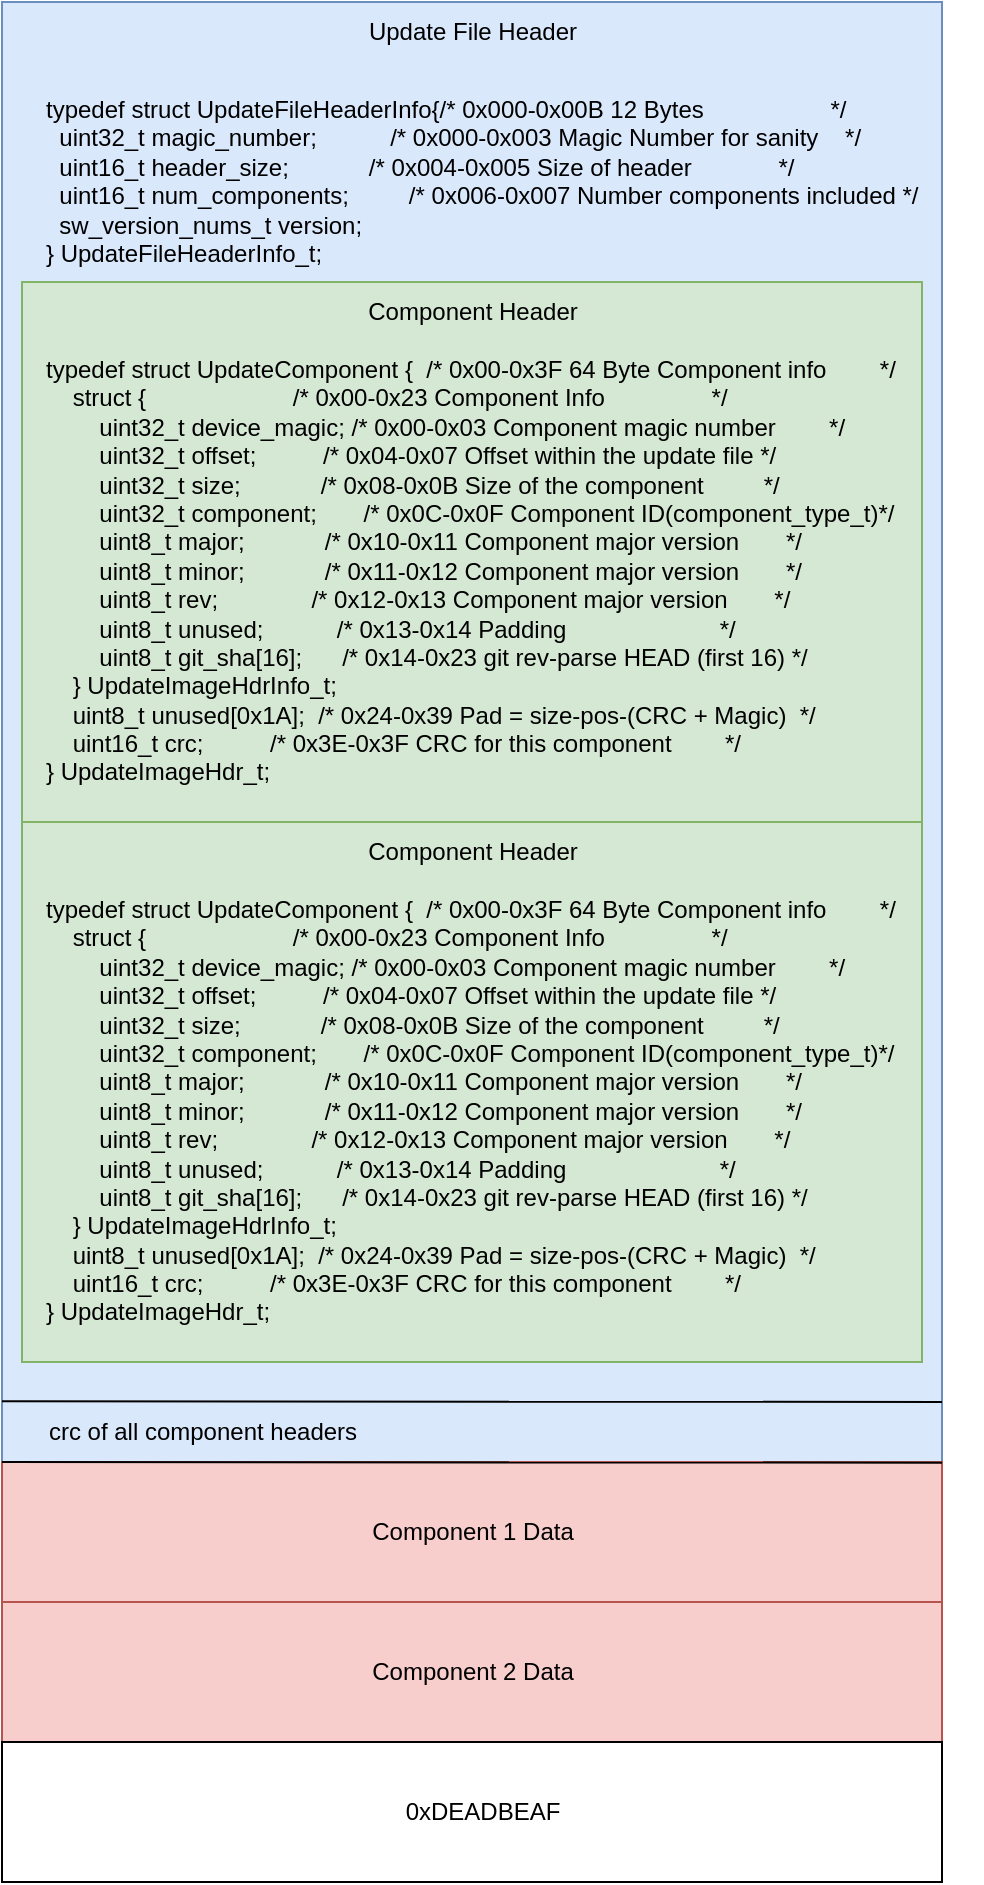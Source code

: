 <mxfile version="21.6.8" type="device">
  <diagram name="Page-1" id="N_xx2lQ_UFTohY0Kw4xc">
    <mxGraphModel dx="1596" dy="758" grid="1" gridSize="10" guides="1" tooltips="1" connect="1" arrows="1" fold="1" page="1" pageScale="1" pageWidth="850" pageHeight="1100" math="0" shadow="0">
      <root>
        <mxCell id="0" />
        <mxCell id="1" parent="0" />
        <mxCell id="80V5x-8hYkvcrAe8ty6e-12" value="" style="rounded=0;whiteSpace=wrap;html=1;fillColor=#dae8fc;strokeColor=#6c8ebf;" vertex="1" parent="1">
          <mxGeometry x="480" y="450" width="470" height="730" as="geometry" />
        </mxCell>
        <mxCell id="80V5x-8hYkvcrAe8ty6e-11" value="typedef struct UpdateFileHeaderInfo{/* 0x000-0x00B 12 Bytes                   */&#xa;  uint32_t magic_number;           /* 0x000-0x003 Magic Number for sanity    */&#xa;  uint16_t header_size;            /* 0x004-0x005 Size of header             */&#xa;  uint16_t num_components;         /* 0x006-0x007 Number components included */&#xa;  sw_version_nums_t version;&#xa;} UpdateFileHeaderInfo_t;" style="text;whiteSpace=wrap;" vertex="1" parent="1">
          <mxGeometry x="500" y="490" width="470" height="110" as="geometry" />
        </mxCell>
        <mxCell id="80V5x-8hYkvcrAe8ty6e-5" value="Update File Header" style="text;html=1;align=center;verticalAlign=middle;resizable=0;points=[];autosize=1;strokeColor=none;fillColor=none;" vertex="1" parent="1">
          <mxGeometry x="650" y="450" width="130" height="30" as="geometry" />
        </mxCell>
        <mxCell id="80V5x-8hYkvcrAe8ty6e-20" value="" style="group" vertex="1" connectable="0" parent="1">
          <mxGeometry x="490" y="860" width="450" height="270" as="geometry" />
        </mxCell>
        <mxCell id="80V5x-8hYkvcrAe8ty6e-13" value="" style="rounded=0;whiteSpace=wrap;html=1;fillColor=#d5e8d4;strokeColor=#82b366;" vertex="1" parent="80V5x-8hYkvcrAe8ty6e-20">
          <mxGeometry width="450" height="270" as="geometry" />
        </mxCell>
        <mxCell id="80V5x-8hYkvcrAe8ty6e-14" value="Component Header" style="text;html=1;align=center;verticalAlign=middle;resizable=0;points=[];autosize=1;strokeColor=none;fillColor=none;" vertex="1" parent="80V5x-8hYkvcrAe8ty6e-20">
          <mxGeometry x="160" width="130" height="30" as="geometry" />
        </mxCell>
        <mxCell id="80V5x-8hYkvcrAe8ty6e-15" value="typedef struct UpdateComponent {  /* 0x00-0x3F 64 Byte Component info        */&#xa;    struct {                      /* 0x00-0x23 Component Info                */&#xa;        uint32_t device_magic; /* 0x00-0x03 Component magic number        */&#xa;        uint32_t offset;          /* 0x04-0x07 Offset within the update file */&#xa;        uint32_t size;            /* 0x08-0x0B Size of the component         */&#xa;        uint32_t component;       /* 0x0C-0x0F Component ID(component_type_t)*/&#xa;        uint8_t major;            /* 0x10-0x11 Component major version       */&#xa;        uint8_t minor;            /* 0x11-0x12 Component major version       */&#xa;        uint8_t rev;              /* 0x12-0x13 Component major version       */&#xa;        uint8_t unused;           /* 0x13-0x14 Padding                       */&#xa;        uint8_t git_sha[16];      /* 0x14-0x23 git rev-parse HEAD (first 16) */&#xa;    } UpdateImageHdrInfo_t;&#xa;    uint8_t unused[0x1A];  /* 0x24-0x39 Pad = size-pos-(CRC + Magic)  */&#xa;    uint16_t crc;          /* 0x3E-0x3F CRC for this component        */&#xa;} UpdateImageHdr_t;" style="text;whiteSpace=wrap;" vertex="1" parent="80V5x-8hYkvcrAe8ty6e-20">
          <mxGeometry x="10" y="30" width="440" height="240" as="geometry" />
        </mxCell>
        <mxCell id="80V5x-8hYkvcrAe8ty6e-21" value="" style="group" vertex="1" connectable="0" parent="1">
          <mxGeometry x="490" y="590" width="450" height="270" as="geometry" />
        </mxCell>
        <mxCell id="80V5x-8hYkvcrAe8ty6e-22" value="" style="rounded=0;whiteSpace=wrap;html=1;fillColor=#d5e8d4;strokeColor=#82b366;" vertex="1" parent="80V5x-8hYkvcrAe8ty6e-21">
          <mxGeometry width="450" height="270" as="geometry" />
        </mxCell>
        <mxCell id="80V5x-8hYkvcrAe8ty6e-23" value="Component Header" style="text;html=1;align=center;verticalAlign=middle;resizable=0;points=[];autosize=1;strokeColor=none;fillColor=none;" vertex="1" parent="80V5x-8hYkvcrAe8ty6e-21">
          <mxGeometry x="160" width="130" height="30" as="geometry" />
        </mxCell>
        <mxCell id="80V5x-8hYkvcrAe8ty6e-24" value="typedef struct UpdateComponent {  /* 0x00-0x3F 64 Byte Component info        */&#xa;    struct {                      /* 0x00-0x23 Component Info                */&#xa;        uint32_t device_magic; /* 0x00-0x03 Component magic number        */&#xa;        uint32_t offset;          /* 0x04-0x07 Offset within the update file */&#xa;        uint32_t size;            /* 0x08-0x0B Size of the component         */&#xa;        uint32_t component;       /* 0x0C-0x0F Component ID(component_type_t)*/&#xa;        uint8_t major;            /* 0x10-0x11 Component major version       */&#xa;        uint8_t minor;            /* 0x11-0x12 Component major version       */&#xa;        uint8_t rev;              /* 0x12-0x13 Component major version       */&#xa;        uint8_t unused;           /* 0x13-0x14 Padding                       */&#xa;        uint8_t git_sha[16];      /* 0x14-0x23 git rev-parse HEAD (first 16) */&#xa;    } UpdateImageHdrInfo_t;&#xa;    uint8_t unused[0x1A];  /* 0x24-0x39 Pad = size-pos-(CRC + Magic)  */&#xa;    uint16_t crc;          /* 0x3E-0x3F CRC for this component        */&#xa;} UpdateImageHdr_t;" style="text;whiteSpace=wrap;" vertex="1" parent="80V5x-8hYkvcrAe8ty6e-21">
          <mxGeometry x="10" y="30" width="440" height="240" as="geometry" />
        </mxCell>
        <mxCell id="80V5x-8hYkvcrAe8ty6e-25" value="crc of all component headers" style="text;html=1;align=center;verticalAlign=middle;resizable=0;points=[];autosize=1;strokeColor=none;fillColor=none;" vertex="1" parent="1">
          <mxGeometry x="490" y="1150" width="180" height="30" as="geometry" />
        </mxCell>
        <mxCell id="80V5x-8hYkvcrAe8ty6e-26" value="" style="endArrow=none;html=1;rounded=0;" edge="1" parent="1">
          <mxGeometry width="50" height="50" relative="1" as="geometry">
            <mxPoint x="480" y="1149.65" as="sourcePoint" />
            <mxPoint x="950" y="1150" as="targetPoint" />
          </mxGeometry>
        </mxCell>
        <mxCell id="80V5x-8hYkvcrAe8ty6e-27" value="" style="rounded=0;whiteSpace=wrap;html=1;fillColor=#f8cecc;strokeColor=#b85450;" vertex="1" parent="1">
          <mxGeometry x="480" y="1180" width="470" height="70" as="geometry" />
        </mxCell>
        <mxCell id="80V5x-8hYkvcrAe8ty6e-28" value="" style="endArrow=none;html=1;rounded=0;" edge="1" parent="1">
          <mxGeometry width="50" height="50" relative="1" as="geometry">
            <mxPoint x="480" y="1180" as="sourcePoint" />
            <mxPoint x="950" y="1180.35" as="targetPoint" />
          </mxGeometry>
        </mxCell>
        <mxCell id="80V5x-8hYkvcrAe8ty6e-29" value="Component 1 Data" style="text;html=1;align=center;verticalAlign=middle;resizable=0;points=[];autosize=1;strokeColor=none;fillColor=none;" vertex="1" parent="1">
          <mxGeometry x="655" y="1200" width="120" height="30" as="geometry" />
        </mxCell>
        <mxCell id="80V5x-8hYkvcrAe8ty6e-30" value="" style="rounded=0;whiteSpace=wrap;html=1;fillColor=#f8cecc;strokeColor=#b85450;" vertex="1" parent="1">
          <mxGeometry x="480" y="1250" width="470" height="70" as="geometry" />
        </mxCell>
        <mxCell id="80V5x-8hYkvcrAe8ty6e-31" value="Component 2 Data" style="text;html=1;align=center;verticalAlign=middle;resizable=0;points=[];autosize=1;strokeColor=none;fillColor=none;" vertex="1" parent="1">
          <mxGeometry x="655" y="1270" width="120" height="30" as="geometry" />
        </mxCell>
        <mxCell id="80V5x-8hYkvcrAe8ty6e-32" value="" style="rounded=0;whiteSpace=wrap;html=1;" vertex="1" parent="1">
          <mxGeometry x="480" y="1320" width="470" height="70" as="geometry" />
        </mxCell>
        <mxCell id="80V5x-8hYkvcrAe8ty6e-33" value="0xDEADBEAF" style="text;html=1;align=center;verticalAlign=middle;resizable=0;points=[];autosize=1;strokeColor=none;fillColor=none;" vertex="1" parent="1">
          <mxGeometry x="670" y="1340" width="100" height="30" as="geometry" />
        </mxCell>
      </root>
    </mxGraphModel>
  </diagram>
</mxfile>
